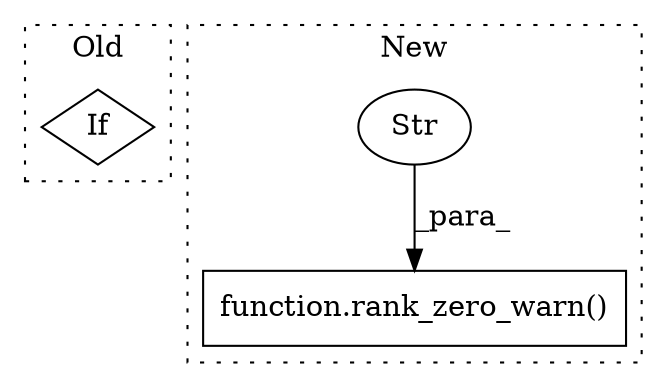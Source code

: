 digraph G {
subgraph cluster0 {
1 [label="If" a="96" s="2863" l="3" shape="diamond"];
label = "Old";
style="dotted";
}
subgraph cluster1 {
2 [label="function.rank_zero_warn()" a="75" s="2811,3070" l="28,11" shape="box"];
3 [label="Str" a="66" s="2839" l="199" shape="ellipse"];
label = "New";
style="dotted";
}
3 -> 2 [label="_para_"];
}